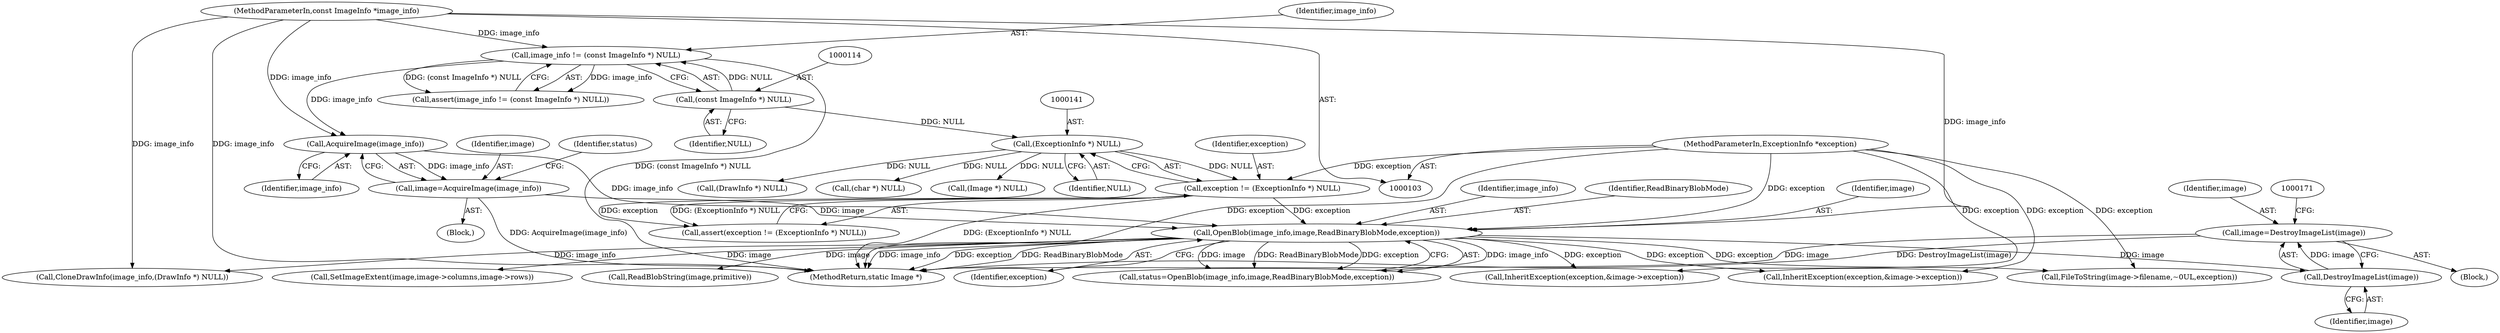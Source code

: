digraph "0_ImageMagick_f6e9d0d9955e85bdd7540b251cd50d598dacc5e6_38@pointer" {
"1000165" [label="(Call,image=DestroyImageList(image))"];
"1000167" [label="(Call,DestroyImageList(image))"];
"1000155" [label="(Call,OpenBlob(image_info,image,ReadBinaryBlobMode,exception))"];
"1000151" [label="(Call,AcquireImage(image_info))"];
"1000111" [label="(Call,image_info != (const ImageInfo *) NULL)"];
"1000104" [label="(MethodParameterIn,const ImageInfo *image_info)"];
"1000113" [label="(Call,(const ImageInfo *) NULL)"];
"1000149" [label="(Call,image=AcquireImage(image_info))"];
"1000138" [label="(Call,exception != (ExceptionInfo *) NULL)"];
"1000105" [label="(MethodParameterIn,ExceptionInfo *exception)"];
"1000140" [label="(Call,(ExceptionInfo *) NULL)"];
"1000157" [label="(Identifier,image)"];
"1000137" [label="(Call,assert(exception != (ExceptionInfo *) NULL))"];
"1000166" [label="(Identifier,image)"];
"1000479" [label="(MethodReturn,static Image *)"];
"1000151" [label="(Call,AcquireImage(image_info))"];
"1000167" [label="(Call,DestroyImageList(image))"];
"1000366" [label="(Call,SetImageExtent(image,image->columns,image->rows))"];
"1000113" [label="(Call,(const ImageInfo *) NULL)"];
"1000104" [label="(MethodParameterIn,const ImageInfo *image_info)"];
"1000165" [label="(Call,image=DestroyImageList(image))"];
"1000111" [label="(Call,image_info != (const ImageInfo *) NULL)"];
"1000115" [label="(Identifier,NULL)"];
"1000191" [label="(Call,ReadBlobString(image,primitive))"];
"1000142" [label="(Identifier,NULL)"];
"1000295" [label="(Call,(DrawInfo *) NULL)"];
"1000164" [label="(Block,)"];
"1000112" [label="(Identifier,image_info)"];
"1000159" [label="(Identifier,exception)"];
"1000152" [label="(Identifier,image_info)"];
"1000110" [label="(Call,assert(image_info != (const ImageInfo *) NULL))"];
"1000156" [label="(Identifier,image_info)"];
"1000293" [label="(Call,CloneDrawInfo(image_info,(DrawInfo *) NULL))"];
"1000194" [label="(Call,(char *) NULL)"];
"1000170" [label="(Call,(Image *) NULL)"];
"1000150" [label="(Identifier,image)"];
"1000379" [label="(Call,InheritException(exception,&image->exception))"];
"1000140" [label="(Call,(ExceptionInfo *) NULL)"];
"1000419" [label="(Call,FileToString(image->filename,~0UL,exception))"];
"1000158" [label="(Identifier,ReadBinaryBlobMode)"];
"1000139" [label="(Identifier,exception)"];
"1000153" [label="(Call,status=OpenBlob(image_info,image,ReadBinaryBlobMode,exception))"];
"1000168" [label="(Identifier,image)"];
"1000155" [label="(Call,OpenBlob(image_info,image,ReadBinaryBlobMode,exception))"];
"1000149" [label="(Call,image=AcquireImage(image_info))"];
"1000138" [label="(Call,exception != (ExceptionInfo *) NULL)"];
"1000105" [label="(MethodParameterIn,ExceptionInfo *exception)"];
"1000154" [label="(Identifier,status)"];
"1000106" [label="(Block,)"];
"1000394" [label="(Call,InheritException(exception,&image->exception))"];
"1000165" -> "1000164"  [label="AST: "];
"1000165" -> "1000167"  [label="CFG: "];
"1000166" -> "1000165"  [label="AST: "];
"1000167" -> "1000165"  [label="AST: "];
"1000171" -> "1000165"  [label="CFG: "];
"1000165" -> "1000479"  [label="DDG: image"];
"1000165" -> "1000479"  [label="DDG: DestroyImageList(image)"];
"1000167" -> "1000165"  [label="DDG: image"];
"1000167" -> "1000168"  [label="CFG: "];
"1000168" -> "1000167"  [label="AST: "];
"1000155" -> "1000167"  [label="DDG: image"];
"1000155" -> "1000153"  [label="AST: "];
"1000155" -> "1000159"  [label="CFG: "];
"1000156" -> "1000155"  [label="AST: "];
"1000157" -> "1000155"  [label="AST: "];
"1000158" -> "1000155"  [label="AST: "];
"1000159" -> "1000155"  [label="AST: "];
"1000153" -> "1000155"  [label="CFG: "];
"1000155" -> "1000479"  [label="DDG: exception"];
"1000155" -> "1000479"  [label="DDG: ReadBinaryBlobMode"];
"1000155" -> "1000479"  [label="DDG: image_info"];
"1000155" -> "1000153"  [label="DDG: image_info"];
"1000155" -> "1000153"  [label="DDG: image"];
"1000155" -> "1000153"  [label="DDG: ReadBinaryBlobMode"];
"1000155" -> "1000153"  [label="DDG: exception"];
"1000151" -> "1000155"  [label="DDG: image_info"];
"1000104" -> "1000155"  [label="DDG: image_info"];
"1000149" -> "1000155"  [label="DDG: image"];
"1000138" -> "1000155"  [label="DDG: exception"];
"1000105" -> "1000155"  [label="DDG: exception"];
"1000155" -> "1000191"  [label="DDG: image"];
"1000155" -> "1000293"  [label="DDG: image_info"];
"1000155" -> "1000366"  [label="DDG: image"];
"1000155" -> "1000379"  [label="DDG: exception"];
"1000155" -> "1000394"  [label="DDG: exception"];
"1000155" -> "1000419"  [label="DDG: exception"];
"1000151" -> "1000149"  [label="AST: "];
"1000151" -> "1000152"  [label="CFG: "];
"1000152" -> "1000151"  [label="AST: "];
"1000149" -> "1000151"  [label="CFG: "];
"1000151" -> "1000149"  [label="DDG: image_info"];
"1000111" -> "1000151"  [label="DDG: image_info"];
"1000104" -> "1000151"  [label="DDG: image_info"];
"1000111" -> "1000110"  [label="AST: "];
"1000111" -> "1000113"  [label="CFG: "];
"1000112" -> "1000111"  [label="AST: "];
"1000113" -> "1000111"  [label="AST: "];
"1000110" -> "1000111"  [label="CFG: "];
"1000111" -> "1000479"  [label="DDG: (const ImageInfo *) NULL"];
"1000111" -> "1000110"  [label="DDG: image_info"];
"1000111" -> "1000110"  [label="DDG: (const ImageInfo *) NULL"];
"1000104" -> "1000111"  [label="DDG: image_info"];
"1000113" -> "1000111"  [label="DDG: NULL"];
"1000104" -> "1000103"  [label="AST: "];
"1000104" -> "1000479"  [label="DDG: image_info"];
"1000104" -> "1000293"  [label="DDG: image_info"];
"1000113" -> "1000115"  [label="CFG: "];
"1000114" -> "1000113"  [label="AST: "];
"1000115" -> "1000113"  [label="AST: "];
"1000113" -> "1000140"  [label="DDG: NULL"];
"1000149" -> "1000106"  [label="AST: "];
"1000150" -> "1000149"  [label="AST: "];
"1000154" -> "1000149"  [label="CFG: "];
"1000149" -> "1000479"  [label="DDG: AcquireImage(image_info)"];
"1000138" -> "1000137"  [label="AST: "];
"1000138" -> "1000140"  [label="CFG: "];
"1000139" -> "1000138"  [label="AST: "];
"1000140" -> "1000138"  [label="AST: "];
"1000137" -> "1000138"  [label="CFG: "];
"1000138" -> "1000479"  [label="DDG: (ExceptionInfo *) NULL"];
"1000138" -> "1000137"  [label="DDG: exception"];
"1000138" -> "1000137"  [label="DDG: (ExceptionInfo *) NULL"];
"1000105" -> "1000138"  [label="DDG: exception"];
"1000140" -> "1000138"  [label="DDG: NULL"];
"1000105" -> "1000103"  [label="AST: "];
"1000105" -> "1000479"  [label="DDG: exception"];
"1000105" -> "1000379"  [label="DDG: exception"];
"1000105" -> "1000394"  [label="DDG: exception"];
"1000105" -> "1000419"  [label="DDG: exception"];
"1000140" -> "1000142"  [label="CFG: "];
"1000141" -> "1000140"  [label="AST: "];
"1000142" -> "1000140"  [label="AST: "];
"1000140" -> "1000170"  [label="DDG: NULL"];
"1000140" -> "1000194"  [label="DDG: NULL"];
"1000140" -> "1000295"  [label="DDG: NULL"];
}

